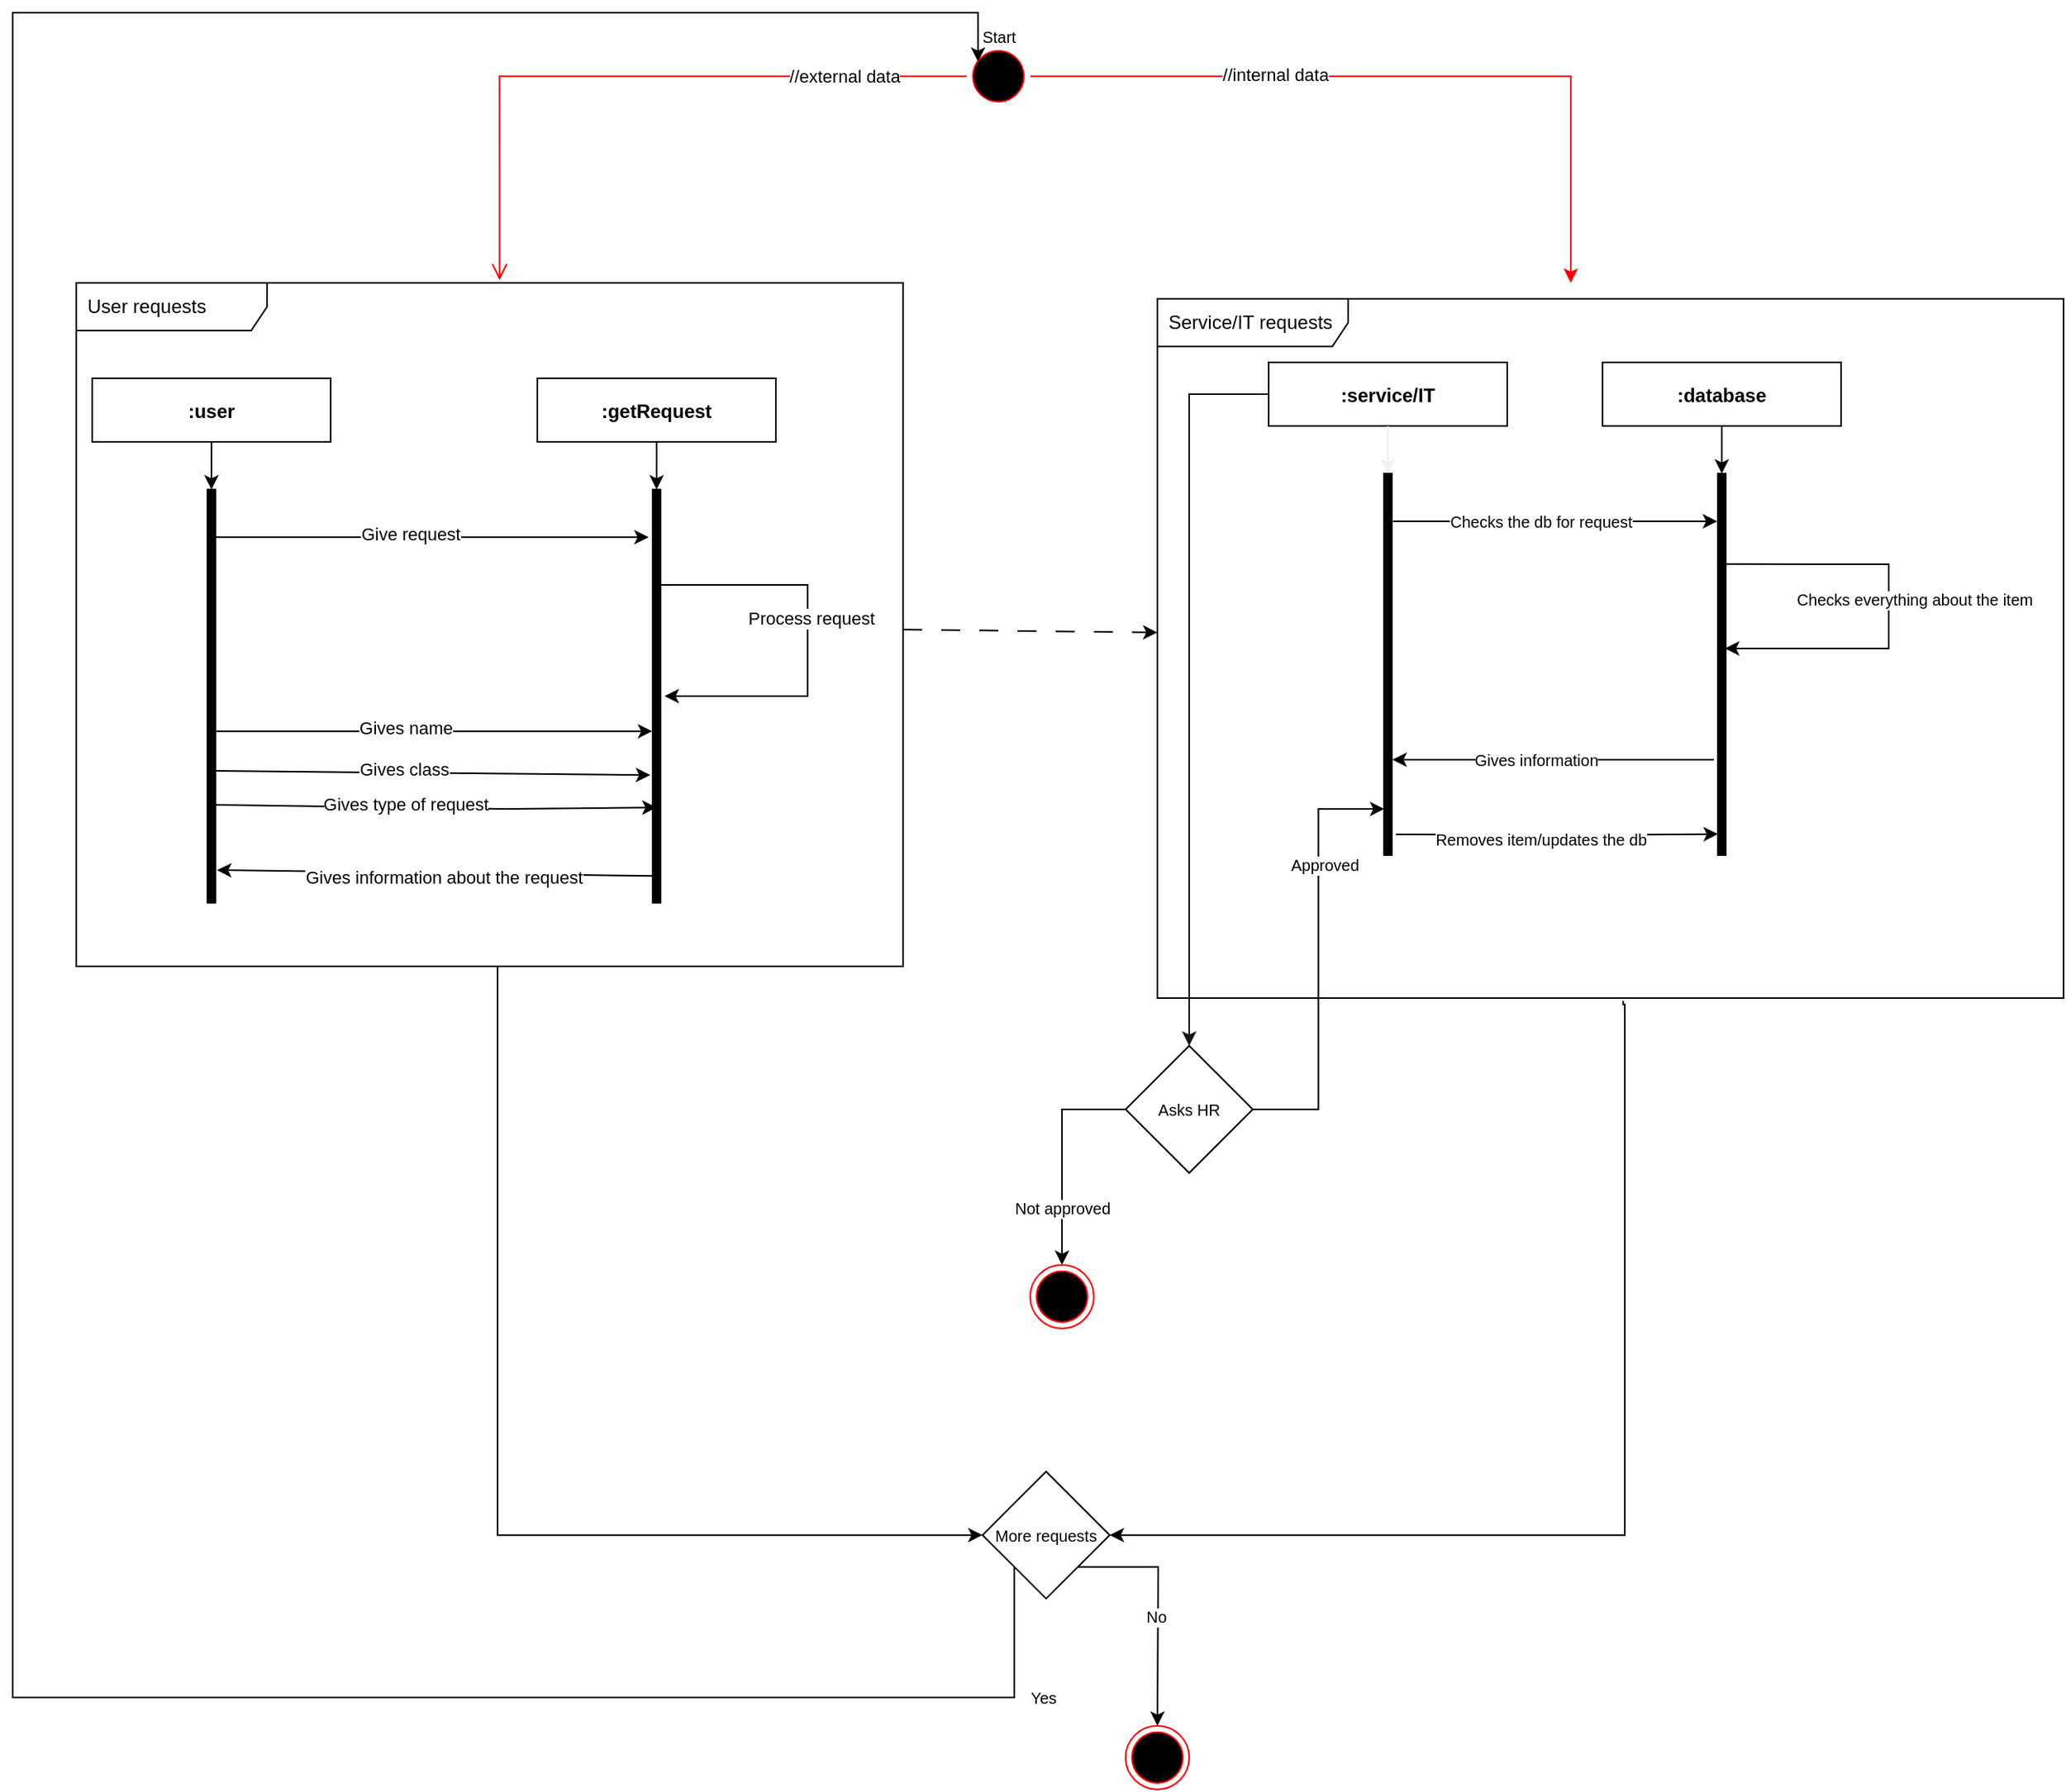 <mxfile version="20.8.13" type="github">
  <diagram name="Page-1" id="AdRLsiDeHnI61Sd83OET">
    <mxGraphModel dx="1450" dy="985" grid="1" gridSize="10" guides="1" tooltips="1" connect="1" arrows="1" fold="1" page="0" pageScale="1" pageWidth="850" pageHeight="1100" math="0" shadow="0">
      <root>
        <mxCell id="0" />
        <mxCell id="1" parent="0" />
        <mxCell id="c4jTNOC0Oyew-YXJtR_K-36" style="edgeStyle=orthogonalEdgeStyle;rounded=0;orthogonalLoop=1;jettySize=auto;html=1;fontSize=10;labelBackgroundColor=#18141D;strokeColor=#FF0000;" parent="1" source="c4jTNOC0Oyew-YXJtR_K-2" edge="1">
          <mxGeometry relative="1" as="geometry">
            <mxPoint x="880" y="40" as="targetPoint" />
            <Array as="points">
              <mxPoint x="880" y="-90" />
              <mxPoint x="880" y="40" />
            </Array>
          </mxGeometry>
        </mxCell>
        <mxCell id="c4jTNOC0Oyew-YXJtR_K-38" value="//internal data" style="edgeLabel;html=1;align=center;verticalAlign=middle;resizable=0;points=[];fontSize=11;fontColor=default;labelBackgroundColor=default;" parent="c4jTNOC0Oyew-YXJtR_K-36" vertex="1" connectable="0">
          <mxGeometry x="-0.347" y="1" relative="1" as="geometry">
            <mxPoint as="offset" />
          </mxGeometry>
        </mxCell>
        <mxCell id="c4jTNOC0Oyew-YXJtR_K-2" value="" style="ellipse;html=1;shape=startState;fillColor=#000000;strokeColor=#ff0000;" parent="1" vertex="1">
          <mxGeometry x="500" y="-110" width="40" height="40" as="geometry" />
        </mxCell>
        <mxCell id="c4jTNOC0Oyew-YXJtR_K-3" value="" style="edgeStyle=orthogonalEdgeStyle;html=1;verticalAlign=bottom;endArrow=open;endSize=8;strokeColor=#ff0000;rounded=0;entryX=0.512;entryY=-0.004;entryDx=0;entryDy=0;entryPerimeter=0;" parent="1" source="c4jTNOC0Oyew-YXJtR_K-2" target="c4jTNOC0Oyew-YXJtR_K-34" edge="1">
          <mxGeometry relative="1" as="geometry">
            <mxPoint x="76.1" y="29.58" as="targetPoint" />
          </mxGeometry>
        </mxCell>
        <mxCell id="c4jTNOC0Oyew-YXJtR_K-5" value="//external data" style="edgeLabel;html=1;align=center;verticalAlign=middle;resizable=0;points=[];" parent="c4jTNOC0Oyew-YXJtR_K-3" vertex="1" connectable="0">
          <mxGeometry x="0.106" y="1" relative="1" as="geometry">
            <mxPoint x="156" y="-1" as="offset" />
          </mxGeometry>
        </mxCell>
        <mxCell id="c4jTNOC0Oyew-YXJtR_K-14" style="edgeStyle=orthogonalEdgeStyle;rounded=0;orthogonalLoop=1;jettySize=auto;html=1;" parent="1" source="c4jTNOC0Oyew-YXJtR_K-12" target="c4jTNOC0Oyew-YXJtR_K-13" edge="1">
          <mxGeometry relative="1" as="geometry" />
        </mxCell>
        <mxCell id="c4jTNOC0Oyew-YXJtR_K-12" value=":user" style="fontStyle=1;fillColor=none;" parent="1" vertex="1">
          <mxGeometry x="-50" y="100" width="150" height="40" as="geometry" />
        </mxCell>
        <mxCell id="c4jTNOC0Oyew-YXJtR_K-13" value="" style="html=1;points=[];perimeter=orthogonalPerimeter;fillColor=strokeColor;" parent="1" vertex="1">
          <mxGeometry x="22.5" y="170" width="5" height="260" as="geometry" />
        </mxCell>
        <mxCell id="c4jTNOC0Oyew-YXJtR_K-16" style="edgeStyle=orthogonalEdgeStyle;rounded=0;orthogonalLoop=1;jettySize=auto;html=1;" parent="1" source="c4jTNOC0Oyew-YXJtR_K-17" target="c4jTNOC0Oyew-YXJtR_K-18" edge="1">
          <mxGeometry relative="1" as="geometry" />
        </mxCell>
        <mxCell id="c4jTNOC0Oyew-YXJtR_K-17" value=":getRequest" style="fontStyle=1;fillColor=none;" parent="1" vertex="1">
          <mxGeometry x="230" y="100" width="150" height="40" as="geometry" />
        </mxCell>
        <mxCell id="c4jTNOC0Oyew-YXJtR_K-18" value="" style="html=1;points=[];perimeter=orthogonalPerimeter;fillColor=strokeColor;" parent="1" vertex="1">
          <mxGeometry x="302.5" y="170" width="5" height="260" as="geometry" />
        </mxCell>
        <mxCell id="c4jTNOC0Oyew-YXJtR_K-20" value="" style="edgeStyle=none;orthogonalLoop=1;jettySize=auto;html=1;rounded=0;" parent="1" edge="1">
          <mxGeometry width="100" relative="1" as="geometry">
            <mxPoint x="22.5" y="200" as="sourcePoint" />
            <mxPoint x="300" y="200" as="targetPoint" />
            <Array as="points" />
          </mxGeometry>
        </mxCell>
        <mxCell id="c4jTNOC0Oyew-YXJtR_K-21" value="Give request" style="edgeLabel;html=1;align=center;verticalAlign=middle;resizable=0;points=[];" parent="c4jTNOC0Oyew-YXJtR_K-20" vertex="1" connectable="0">
          <mxGeometry x="-0.084" y="2" relative="1" as="geometry">
            <mxPoint as="offset" />
          </mxGeometry>
        </mxCell>
        <mxCell id="c4jTNOC0Oyew-YXJtR_K-22" value="" style="edgeStyle=none;orthogonalLoop=1;jettySize=auto;html=1;rounded=0;" parent="1" edge="1">
          <mxGeometry width="100" relative="1" as="geometry">
            <mxPoint x="302.5" y="230" as="sourcePoint" />
            <mxPoint x="310" y="300" as="targetPoint" />
            <Array as="points">
              <mxPoint x="400" y="230" />
              <mxPoint x="400" y="300" />
            </Array>
          </mxGeometry>
        </mxCell>
        <mxCell id="c4jTNOC0Oyew-YXJtR_K-23" value="Process request" style="edgeLabel;html=1;align=center;verticalAlign=middle;resizable=0;points=[];" parent="c4jTNOC0Oyew-YXJtR_K-22" vertex="1" connectable="0">
          <mxGeometry x="-0.084" y="2" relative="1" as="geometry">
            <mxPoint as="offset" />
          </mxGeometry>
        </mxCell>
        <mxCell id="c4jTNOC0Oyew-YXJtR_K-24" value="" style="edgeStyle=none;orthogonalLoop=1;jettySize=auto;html=1;rounded=0;exitX=0.977;exitY=0.585;exitDx=0;exitDy=0;exitPerimeter=0;entryX=-0.049;entryY=0.585;entryDx=0;entryDy=0;entryPerimeter=0;" parent="1" source="c4jTNOC0Oyew-YXJtR_K-13" target="c4jTNOC0Oyew-YXJtR_K-18" edge="1">
          <mxGeometry width="100" relative="1" as="geometry">
            <mxPoint x="27.5" y="320" as="sourcePoint" />
            <mxPoint x="280" y="310" as="targetPoint" />
            <Array as="points" />
          </mxGeometry>
        </mxCell>
        <mxCell id="c4jTNOC0Oyew-YXJtR_K-25" value="Gives name" style="edgeLabel;html=1;align=center;verticalAlign=middle;resizable=0;points=[];" parent="c4jTNOC0Oyew-YXJtR_K-24" vertex="1" connectable="0">
          <mxGeometry x="-0.084" y="2" relative="1" as="geometry">
            <mxPoint x="-7" as="offset" />
          </mxGeometry>
        </mxCell>
        <mxCell id="c4jTNOC0Oyew-YXJtR_K-26" value="" style="edgeStyle=none;orthogonalLoop=1;jettySize=auto;html=1;rounded=0;exitX=1.022;exitY=0.681;exitDx=0;exitDy=0;exitPerimeter=0;entryX=-0.3;entryY=0.691;entryDx=0;entryDy=0;entryPerimeter=0;" parent="1" source="c4jTNOC0Oyew-YXJtR_K-13" target="c4jTNOC0Oyew-YXJtR_K-18" edge="1">
          <mxGeometry width="100" relative="1" as="geometry">
            <mxPoint x="37.385" y="332.1" as="sourcePoint" />
            <mxPoint x="312.255" y="332.1" as="targetPoint" />
            <Array as="points" />
          </mxGeometry>
        </mxCell>
        <mxCell id="c4jTNOC0Oyew-YXJtR_K-27" value="Gives class" style="edgeLabel;html=1;align=center;verticalAlign=middle;resizable=0;points=[];" parent="c4jTNOC0Oyew-YXJtR_K-26" vertex="1" connectable="0">
          <mxGeometry x="-0.084" y="2" relative="1" as="geometry">
            <mxPoint x="-7" as="offset" />
          </mxGeometry>
        </mxCell>
        <mxCell id="c4jTNOC0Oyew-YXJtR_K-28" value="" style="edgeStyle=none;orthogonalLoop=1;jettySize=auto;html=1;rounded=0;exitX=0.767;exitY=0.763;exitDx=0;exitDy=0;exitPerimeter=0;" parent="1" source="c4jTNOC0Oyew-YXJtR_K-13" edge="1">
          <mxGeometry width="100" relative="1" as="geometry">
            <mxPoint x="37.61" y="357.06" as="sourcePoint" />
            <mxPoint x="305" y="370" as="targetPoint" />
            <Array as="points">
              <mxPoint x="210" y="371" />
            </Array>
          </mxGeometry>
        </mxCell>
        <mxCell id="c4jTNOC0Oyew-YXJtR_K-29" value="Gives type of request" style="edgeLabel;html=1;align=center;verticalAlign=middle;resizable=0;points=[];" parent="c4jTNOC0Oyew-YXJtR_K-28" vertex="1" connectable="0">
          <mxGeometry x="-0.084" y="2" relative="1" as="geometry">
            <mxPoint x="-7" as="offset" />
          </mxGeometry>
        </mxCell>
        <mxCell id="c4jTNOC0Oyew-YXJtR_K-32" value="" style="edgeStyle=none;orthogonalLoop=1;jettySize=auto;html=1;rounded=0;exitX=0.162;exitY=0.935;exitDx=0;exitDy=0;exitPerimeter=0;entryX=1.21;entryY=0.921;entryDx=0;entryDy=0;entryPerimeter=0;" parent="1" source="c4jTNOC0Oyew-YXJtR_K-18" target="c4jTNOC0Oyew-YXJtR_K-13" edge="1">
          <mxGeometry width="100" relative="1" as="geometry">
            <mxPoint x="300" y="413" as="sourcePoint" />
            <mxPoint x="40" y="410" as="targetPoint" />
            <Array as="points" />
          </mxGeometry>
        </mxCell>
        <mxCell id="c4jTNOC0Oyew-YXJtR_K-33" value="Gives information about the request" style="edgeLabel;html=1;align=center;verticalAlign=middle;resizable=0;points=[];" parent="c4jTNOC0Oyew-YXJtR_K-32" vertex="1" connectable="0">
          <mxGeometry x="-0.084" y="2" relative="1" as="geometry">
            <mxPoint x="-7" as="offset" />
          </mxGeometry>
        </mxCell>
        <mxCell id="c4jTNOC0Oyew-YXJtR_K-73" style="edgeStyle=orthogonalEdgeStyle;rounded=0;orthogonalLoop=1;jettySize=auto;html=1;entryX=0;entryY=0.5;entryDx=0;entryDy=0;labelBackgroundColor=#18141D;strokeColor=#000000;fontSize=10;fontColor=#FFFFFF;" parent="1" source="c4jTNOC0Oyew-YXJtR_K-34" target="c4jTNOC0Oyew-YXJtR_K-72" edge="1">
          <mxGeometry relative="1" as="geometry">
            <Array as="points">
              <mxPoint x="205" y="828" />
            </Array>
            <mxPoint x="204.68" y="390.0" as="sourcePoint" />
          </mxGeometry>
        </mxCell>
        <mxCell id="c4jTNOC0Oyew-YXJtR_K-34" value="User requests" style="shape=umlFrame;whiteSpace=wrap;html=1;width=120;height=30;boundedLbl=1;verticalAlign=middle;align=left;spacingLeft=5;fillColor=none;" parent="1" vertex="1">
          <mxGeometry x="-60" y="40" width="520" height="430" as="geometry" />
        </mxCell>
        <mxCell id="c4jTNOC0Oyew-YXJtR_K-35" value="Start" style="text;html=1;align=center;verticalAlign=middle;resizable=0;points=[];autosize=1;strokeColor=none;fillColor=none;fontSize=10;" parent="1" vertex="1">
          <mxGeometry x="500" y="-130" width="40" height="30" as="geometry" />
        </mxCell>
        <mxCell id="c4jTNOC0Oyew-YXJtR_K-58" style="edgeStyle=orthogonalEdgeStyle;rounded=0;orthogonalLoop=1;jettySize=auto;html=1;exitX=0;exitY=0.5;exitDx=0;exitDy=0;labelBackgroundColor=#18141D;strokeColor=#18141D;fontSize=10;fontColor=#FFFFFF;" parent="1" source="c4jTNOC0Oyew-YXJtR_K-40" target="c4jTNOC0Oyew-YXJtR_K-59" edge="1">
          <mxGeometry relative="1" as="geometry">
            <mxPoint x="640" y="610" as="targetPoint" />
            <mxPoint x="690" y="390" as="sourcePoint" />
          </mxGeometry>
        </mxCell>
        <mxCell id="c4jTNOC0Oyew-YXJtR_K-40" value=":service/IT" style="fontStyle=1;fillColor=none;" parent="1" vertex="1">
          <mxGeometry x="690" y="90" width="150" height="40" as="geometry" />
        </mxCell>
        <mxCell id="c4jTNOC0Oyew-YXJtR_K-43" value="" style="edgeStyle=orthogonalEdgeStyle;rounded=0;orthogonalLoop=1;jettySize=auto;html=1;labelBackgroundColor=#18141D;strokeColor=#f0f0f0f0;fontSize=10;fontColor=#FFFFFF;" parent="1" source="c4jTNOC0Oyew-YXJtR_K-40" target="c4jTNOC0Oyew-YXJtR_K-42" edge="1">
          <mxGeometry relative="1" as="geometry" />
        </mxCell>
        <mxCell id="c4jTNOC0Oyew-YXJtR_K-49" style="edgeStyle=orthogonalEdgeStyle;rounded=0;orthogonalLoop=1;jettySize=auto;html=1;labelBackgroundColor=#18141D;strokeColor=#000000;fontSize=10;fontColor=#0000000;exitX=1.146;exitY=0.125;exitDx=0;exitDy=0;exitPerimeter=0;entryX=-0.077;entryY=0.125;entryDx=0;entryDy=0;entryPerimeter=0;" parent="1" source="c4jTNOC0Oyew-YXJtR_K-42" target="c4jTNOC0Oyew-YXJtR_K-46" edge="1">
          <mxGeometry relative="1" as="geometry">
            <mxPoint x="970" y="240" as="targetPoint" />
          </mxGeometry>
        </mxCell>
        <mxCell id="c4jTNOC0Oyew-YXJtR_K-50" value="Checks the db for request" style="edgeLabel;html=1;align=center;verticalAlign=middle;resizable=0;points=[];fontSize=10;fontColor=#0000000;" parent="c4jTNOC0Oyew-YXJtR_K-49" vertex="1" connectable="0">
          <mxGeometry x="-0.094" relative="1" as="geometry">
            <mxPoint as="offset" />
          </mxGeometry>
        </mxCell>
        <mxCell id="c4jTNOC0Oyew-YXJtR_K-54" style="edgeStyle=orthogonalEdgeStyle;rounded=0;orthogonalLoop=1;jettySize=auto;html=1;entryX=1.062;entryY=0.75;entryDx=0;entryDy=0;entryPerimeter=0;labelBackgroundColor=#18141D;strokeColor=#000000;fontSize=10;fontColor=#0000000;exitX=-0.5;exitY=0.75;exitDx=0;exitDy=0;exitPerimeter=0;" parent="1" source="c4jTNOC0Oyew-YXJtR_K-46" target="c4jTNOC0Oyew-YXJtR_K-42" edge="1">
          <mxGeometry relative="1" as="geometry" />
        </mxCell>
        <mxCell id="c4jTNOC0Oyew-YXJtR_K-55" value="Gives information" style="edgeLabel;html=1;align=center;verticalAlign=middle;resizable=0;points=[];fontSize=10;fontColor=#0000000;" parent="c4jTNOC0Oyew-YXJtR_K-54" vertex="1" connectable="0">
          <mxGeometry x="0.107" relative="1" as="geometry">
            <mxPoint as="offset" />
          </mxGeometry>
        </mxCell>
        <mxCell id="c4jTNOC0Oyew-YXJtR_K-67" style="edgeStyle=orthogonalEdgeStyle;rounded=0;orthogonalLoop=1;jettySize=auto;html=1;entryX=0.014;entryY=0.945;entryDx=0;entryDy=0;entryPerimeter=0;labelBackgroundColor=#18141D;strokeColor=#000000;fontSize=10;fontColor=#0000000;" parent="1" target="c4jTNOC0Oyew-YXJtR_K-46" edge="1">
          <mxGeometry relative="1" as="geometry">
            <mxPoint x="770" y="387" as="sourcePoint" />
          </mxGeometry>
        </mxCell>
        <mxCell id="c4jTNOC0Oyew-YXJtR_K-68" value="Removes item/updates the db" style="edgeLabel;html=1;align=center;verticalAlign=middle;resizable=0;points=[];fontSize=10;fontColor=#0000000;" parent="c4jTNOC0Oyew-YXJtR_K-67" vertex="1" connectable="0">
          <mxGeometry x="-0.188" y="-2" relative="1" as="geometry">
            <mxPoint x="8" as="offset" />
          </mxGeometry>
        </mxCell>
        <mxCell id="c4jTNOC0Oyew-YXJtR_K-42" value="" style="html=1;points=[];perimeter=orthogonalPerimeter;fillColor=strokeColor;fontSize=10;fontColor=#0000000;" parent="1" vertex="1">
          <mxGeometry x="762.5" y="160" width="5" height="240" as="geometry" />
        </mxCell>
        <mxCell id="c4jTNOC0Oyew-YXJtR_K-45" value=":database" style="fontStyle=1;fillColor=none;" parent="1" vertex="1">
          <mxGeometry x="900" y="90" width="150" height="40" as="geometry" />
        </mxCell>
        <mxCell id="c4jTNOC0Oyew-YXJtR_K-47" style="edgeStyle=orthogonalEdgeStyle;rounded=0;orthogonalLoop=1;jettySize=auto;html=1;labelBackgroundColor=#18141D;strokeColor=#000000;fontSize=10;fontColor=#0000000;exitX=0.5;exitY=1;exitDx=0;exitDy=0;" parent="1" source="c4jTNOC0Oyew-YXJtR_K-45" target="c4jTNOC0Oyew-YXJtR_K-46" edge="1">
          <mxGeometry relative="1" as="geometry" />
        </mxCell>
        <mxCell id="c4jTNOC0Oyew-YXJtR_K-46" value="" style="html=1;points=[];perimeter=orthogonalPerimeter;fillColor=strokeColor;fontSize=10;fontColor=#0000000;" parent="1" vertex="1">
          <mxGeometry x="972.5" y="160" width="5" height="240" as="geometry" />
        </mxCell>
        <mxCell id="c4jTNOC0Oyew-YXJtR_K-48" value="" style="endArrow=classic;html=1;rounded=0;labelBackgroundColor=#18141D;strokeColor=#000000;fontSize=10;fontColor=#FFFFFF;dashed=1;dashPattern=12 12;" parent="1" source="c4jTNOC0Oyew-YXJtR_K-34" edge="1">
          <mxGeometry width="50" height="50" relative="1" as="geometry">
            <mxPoint x="330" y="370" as="sourcePoint" />
            <mxPoint x="620" y="260" as="targetPoint" />
          </mxGeometry>
        </mxCell>
        <mxCell id="c4jTNOC0Oyew-YXJtR_K-51" value="" style="endArrow=classic;html=1;rounded=0;labelBackgroundColor=#18141D;strokeColor=#000000;fontSize=10;fontColor=#0000000;exitX=0.837;exitY=0.237;exitDx=0;exitDy=0;exitPerimeter=0;" parent="1" source="c4jTNOC0Oyew-YXJtR_K-46" edge="1">
          <mxGeometry width="50" height="50" relative="1" as="geometry">
            <mxPoint x="860" y="240" as="sourcePoint" />
            <mxPoint x="977" y="270" as="targetPoint" />
            <Array as="points">
              <mxPoint x="1080" y="217" />
              <mxPoint x="1080" y="235" />
              <mxPoint x="1080" y="270" />
            </Array>
          </mxGeometry>
        </mxCell>
        <mxCell id="c4jTNOC0Oyew-YXJtR_K-53" value="Checks everything about the item" style="edgeLabel;html=1;align=center;verticalAlign=middle;resizable=0;points=[];fontSize=10;fontColor=#0000000;" parent="c4jTNOC0Oyew-YXJtR_K-51" vertex="1" connectable="0">
          <mxGeometry x="-0.304" relative="1" as="geometry">
            <mxPoint x="29" y="22" as="offset" />
          </mxGeometry>
        </mxCell>
        <mxCell id="c4jTNOC0Oyew-YXJtR_K-60" style="edgeStyle=orthogonalEdgeStyle;rounded=0;orthogonalLoop=1;jettySize=auto;html=1;labelBackgroundColor=#18141D;strokeColor=#000000;fontSize=10;fontColor=#FFFFFF;entryX=0.049;entryY=0.879;entryDx=0;entryDy=0;entryPerimeter=0;" parent="1" source="c4jTNOC0Oyew-YXJtR_K-59" target="c4jTNOC0Oyew-YXJtR_K-42" edge="1">
          <mxGeometry relative="1" as="geometry">
            <mxPoint x="720" y="720" as="targetPoint" />
          </mxGeometry>
        </mxCell>
        <mxCell id="c4jTNOC0Oyew-YXJtR_K-63" value="Approved" style="edgeLabel;html=1;align=center;verticalAlign=middle;resizable=0;points=[];fontSize=10;fontColor=#0000000;" parent="c4jTNOC0Oyew-YXJtR_K-60" vertex="1" connectable="0">
          <mxGeometry x="0.439" y="-3" relative="1" as="geometry">
            <mxPoint as="offset" />
          </mxGeometry>
        </mxCell>
        <mxCell id="c4jTNOC0Oyew-YXJtR_K-61" style="edgeStyle=orthogonalEdgeStyle;rounded=0;orthogonalLoop=1;jettySize=auto;html=1;labelBackgroundColor=#18141D;strokeColor=#000000;fontSize=10;fontColor=#FFFFFF;" parent="1" source="c4jTNOC0Oyew-YXJtR_K-59" target="c4jTNOC0Oyew-YXJtR_K-64" edge="1">
          <mxGeometry relative="1" as="geometry">
            <mxPoint x="560" y="637.85" as="targetPoint" />
          </mxGeometry>
        </mxCell>
        <mxCell id="c4jTNOC0Oyew-YXJtR_K-62" value="&lt;font color=&quot;#000000&quot;&gt;Not approved&lt;/font&gt;" style="edgeLabel;html=1;align=center;verticalAlign=middle;resizable=0;points=[];fontSize=10;fontColor=#FFFFFF;" parent="c4jTNOC0Oyew-YXJtR_K-61" vertex="1" connectable="0">
          <mxGeometry x="0.469" relative="1" as="geometry">
            <mxPoint as="offset" />
          </mxGeometry>
        </mxCell>
        <mxCell id="c4jTNOC0Oyew-YXJtR_K-59" value="&lt;font color=&quot;#000000&quot;&gt;Asks HR&lt;/font&gt;" style="rhombus;whiteSpace=wrap;html=1;fontSize=10;fontColor=#FFFFFF;fillColor=none;" parent="1" vertex="1">
          <mxGeometry x="600" y="520" width="80" height="80" as="geometry" />
        </mxCell>
        <mxCell id="c4jTNOC0Oyew-YXJtR_K-64" value="" style="ellipse;html=1;shape=endState;fillColor=#000000;strokeColor=#ff0000;fontSize=10;fontColor=#FFFFFF;" parent="1" vertex="1">
          <mxGeometry x="540" y="657.85" width="40" height="40" as="geometry" />
        </mxCell>
        <mxCell id="c4jTNOC0Oyew-YXJtR_K-71" style="edgeStyle=orthogonalEdgeStyle;rounded=0;orthogonalLoop=1;jettySize=auto;html=1;labelBackgroundColor=#18141D;strokeColor=#000000;fontSize=10;fontColor=#FFFFFF;entryX=1;entryY=0.5;entryDx=0;entryDy=0;exitX=0.514;exitY=1.004;exitDx=0;exitDy=0;exitPerimeter=0;" parent="1" source="c4jTNOC0Oyew-YXJtR_K-69" target="c4jTNOC0Oyew-YXJtR_K-72" edge="1">
          <mxGeometry relative="1" as="geometry">
            <mxPoint x="700" y="757.85" as="targetPoint" />
            <Array as="points">
              <mxPoint x="913" y="494" />
              <mxPoint x="914" y="494" />
              <mxPoint x="914" y="828" />
            </Array>
            <mxPoint x="914.12" y="411.37" as="sourcePoint" />
          </mxGeometry>
        </mxCell>
        <mxCell id="c4jTNOC0Oyew-YXJtR_K-69" value="Service/IT requests" style="shape=umlFrame;whiteSpace=wrap;html=1;width=120;height=30;boundedLbl=1;verticalAlign=middle;align=left;spacingLeft=5;fillColor=none;" parent="1" vertex="1">
          <mxGeometry x="620" y="50" width="570" height="440" as="geometry" />
        </mxCell>
        <mxCell id="c4jTNOC0Oyew-YXJtR_K-74" style="edgeStyle=orthogonalEdgeStyle;rounded=0;orthogonalLoop=1;jettySize=auto;html=1;exitX=0;exitY=1;exitDx=0;exitDy=0;labelBackgroundColor=#18141D;strokeColor=#000000;fontSize=10;fontColor=#FFFFFF;entryX=0.18;entryY=1.027;entryDx=0;entryDy=0;entryPerimeter=0;" parent="1" source="c4jTNOC0Oyew-YXJtR_K-72" target="c4jTNOC0Oyew-YXJtR_K-35" edge="1">
          <mxGeometry relative="1" as="geometry">
            <mxPoint x="40" y="920" as="targetPoint" />
            <Array as="points">
              <mxPoint x="-100" y="930" />
              <mxPoint x="-100" y="-130" />
              <mxPoint x="507" y="-130" />
            </Array>
          </mxGeometry>
        </mxCell>
        <mxCell id="c4jTNOC0Oyew-YXJtR_K-81" value="&lt;font color=&quot;#000000&quot;&gt;Yes&lt;/font&gt;" style="edgeLabel;html=1;align=center;verticalAlign=middle;resizable=0;points=[];fontSize=10;fontColor=#FFFFFF;" parent="c4jTNOC0Oyew-YXJtR_K-74" vertex="1" connectable="0">
          <mxGeometry x="-0.866" relative="1" as="geometry">
            <mxPoint x="97" as="offset" />
          </mxGeometry>
        </mxCell>
        <mxCell id="c4jTNOC0Oyew-YXJtR_K-76" style="edgeStyle=orthogonalEdgeStyle;rounded=0;orthogonalLoop=1;jettySize=auto;html=1;exitX=1;exitY=1;exitDx=0;exitDy=0;labelBackgroundColor=#18141D;strokeColor=#000000;fontSize=10;fontColor=#FFFFFF;" parent="1" source="c4jTNOC0Oyew-YXJtR_K-72" edge="1">
          <mxGeometry relative="1" as="geometry">
            <mxPoint x="620" y="947.85" as="targetPoint" />
          </mxGeometry>
        </mxCell>
        <mxCell id="c4jTNOC0Oyew-YXJtR_K-77" value="&lt;font color=&quot;#000000&quot;&gt;No&lt;/font&gt;" style="edgeLabel;html=1;align=center;verticalAlign=middle;resizable=0;points=[];fontSize=10;fontColor=#FFFFFF;" parent="c4jTNOC0Oyew-YXJtR_K-76" vertex="1" connectable="0">
          <mxGeometry x="0.086" y="-2" relative="1" as="geometry">
            <mxPoint as="offset" />
          </mxGeometry>
        </mxCell>
        <mxCell id="c4jTNOC0Oyew-YXJtR_K-72" value="&lt;font color=&quot;#000000&quot;&gt;More requests&lt;/font&gt;" style="rhombus;whiteSpace=wrap;html=1;fontSize=10;fontColor=#FFFFFF;fillColor=none;" parent="1" vertex="1">
          <mxGeometry x="510" y="787.85" width="80" height="80" as="geometry" />
        </mxCell>
        <mxCell id="c4jTNOC0Oyew-YXJtR_K-79" value="" style="ellipse;html=1;shape=endState;fillColor=#000000;strokeColor=#ff0000;fontSize=10;fontColor=#FFFFFF;" parent="1" vertex="1">
          <mxGeometry x="600" y="947.85" width="40" height="40" as="geometry" />
        </mxCell>
      </root>
    </mxGraphModel>
  </diagram>
</mxfile>
